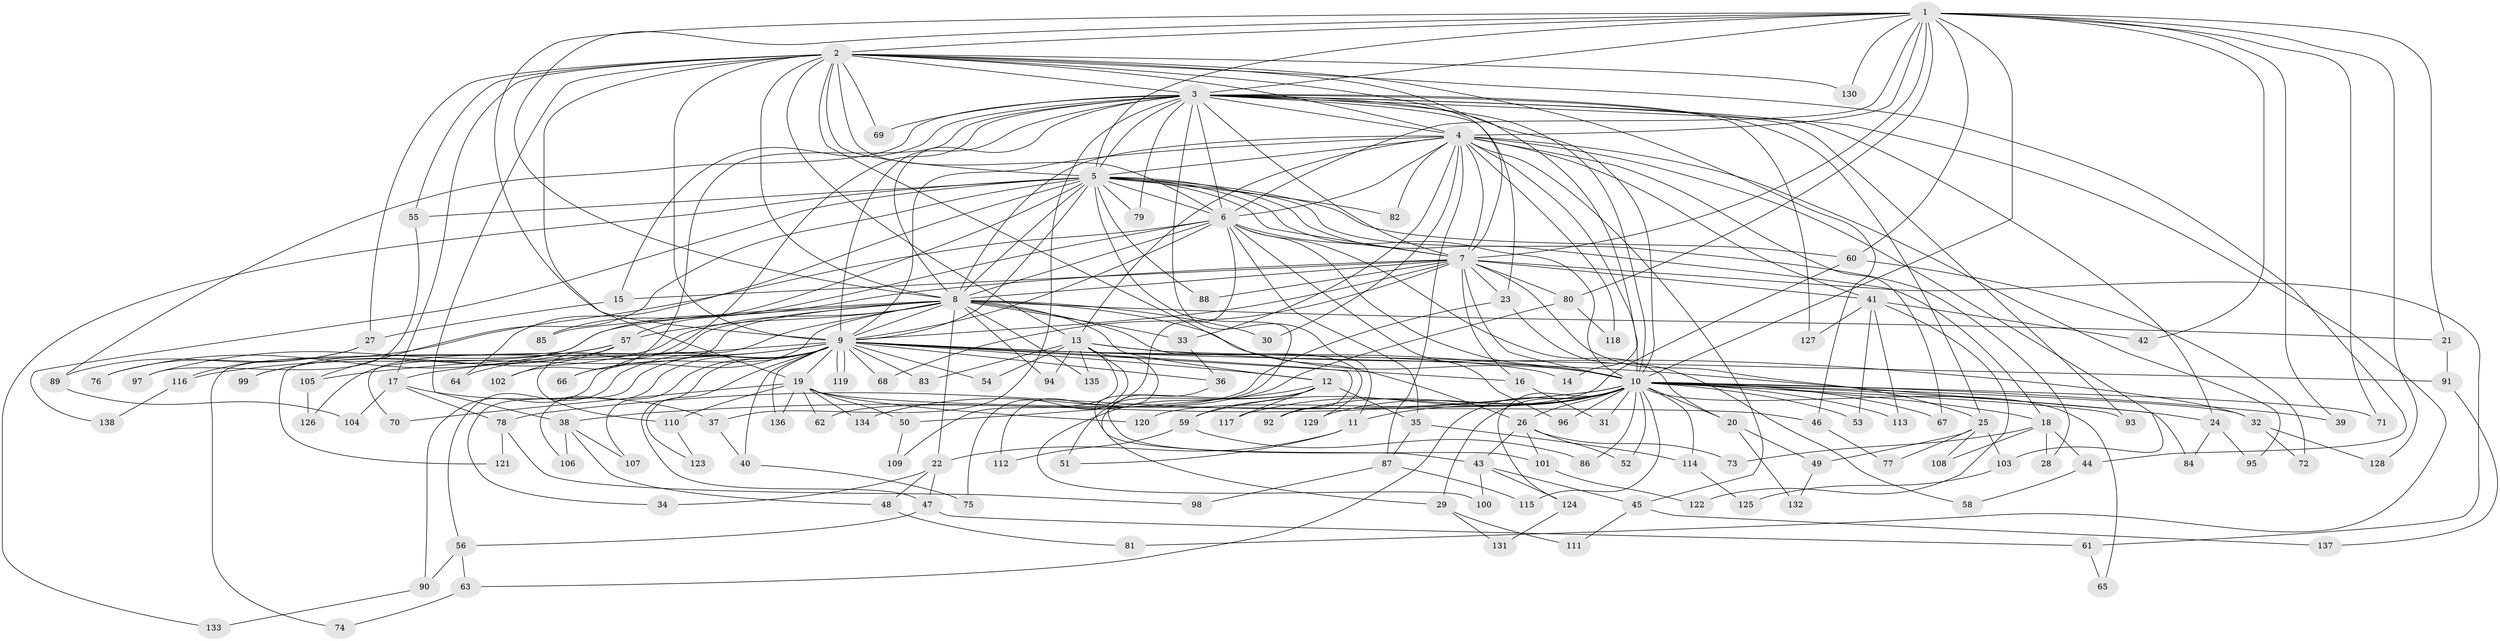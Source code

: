 // Generated by graph-tools (version 1.1) at 2025/13/03/09/25 04:13:52]
// undirected, 138 vertices, 301 edges
graph export_dot {
graph [start="1"]
  node [color=gray90,style=filled];
  1;
  2;
  3;
  4;
  5;
  6;
  7;
  8;
  9;
  10;
  11;
  12;
  13;
  14;
  15;
  16;
  17;
  18;
  19;
  20;
  21;
  22;
  23;
  24;
  25;
  26;
  27;
  28;
  29;
  30;
  31;
  32;
  33;
  34;
  35;
  36;
  37;
  38;
  39;
  40;
  41;
  42;
  43;
  44;
  45;
  46;
  47;
  48;
  49;
  50;
  51;
  52;
  53;
  54;
  55;
  56;
  57;
  58;
  59;
  60;
  61;
  62;
  63;
  64;
  65;
  66;
  67;
  68;
  69;
  70;
  71;
  72;
  73;
  74;
  75;
  76;
  77;
  78;
  79;
  80;
  81;
  82;
  83;
  84;
  85;
  86;
  87;
  88;
  89;
  90;
  91;
  92;
  93;
  94;
  95;
  96;
  97;
  98;
  99;
  100;
  101;
  102;
  103;
  104;
  105;
  106;
  107;
  108;
  109;
  110;
  111;
  112;
  113;
  114;
  115;
  116;
  117;
  118;
  119;
  120;
  121;
  122;
  123;
  124;
  125;
  126;
  127;
  128;
  129;
  130;
  131;
  132;
  133;
  134;
  135;
  136;
  137;
  138;
  1 -- 2;
  1 -- 3;
  1 -- 4;
  1 -- 5;
  1 -- 6;
  1 -- 7;
  1 -- 8;
  1 -- 9;
  1 -- 10;
  1 -- 21;
  1 -- 39;
  1 -- 42;
  1 -- 60;
  1 -- 71;
  1 -- 80;
  1 -- 128;
  1 -- 130;
  2 -- 3;
  2 -- 4;
  2 -- 5;
  2 -- 6;
  2 -- 7;
  2 -- 8;
  2 -- 9;
  2 -- 10;
  2 -- 13;
  2 -- 17;
  2 -- 19;
  2 -- 26;
  2 -- 27;
  2 -- 38;
  2 -- 44;
  2 -- 46;
  2 -- 55;
  2 -- 69;
  2 -- 130;
  3 -- 4;
  3 -- 5;
  3 -- 6;
  3 -- 7;
  3 -- 8;
  3 -- 9;
  3 -- 10;
  3 -- 11;
  3 -- 14;
  3 -- 15;
  3 -- 23;
  3 -- 24;
  3 -- 25;
  3 -- 37;
  3 -- 69;
  3 -- 79;
  3 -- 81;
  3 -- 89;
  3 -- 93;
  3 -- 102;
  3 -- 110;
  3 -- 127;
  4 -- 5;
  4 -- 6;
  4 -- 7;
  4 -- 8;
  4 -- 9;
  4 -- 10;
  4 -- 13;
  4 -- 30;
  4 -- 33;
  4 -- 41;
  4 -- 45;
  4 -- 67;
  4 -- 82;
  4 -- 87;
  4 -- 95;
  4 -- 103;
  4 -- 118;
  5 -- 6;
  5 -- 7;
  5 -- 8;
  5 -- 9;
  5 -- 10;
  5 -- 18;
  5 -- 28;
  5 -- 55;
  5 -- 60;
  5 -- 64;
  5 -- 79;
  5 -- 82;
  5 -- 85;
  5 -- 88;
  5 -- 100;
  5 -- 105;
  5 -- 133;
  5 -- 138;
  6 -- 7;
  6 -- 8;
  6 -- 9;
  6 -- 10;
  6 -- 20;
  6 -- 35;
  6 -- 57;
  6 -- 96;
  6 -- 112;
  6 -- 116;
  7 -- 8;
  7 -- 9;
  7 -- 10;
  7 -- 15;
  7 -- 16;
  7 -- 23;
  7 -- 25;
  7 -- 41;
  7 -- 61;
  7 -- 68;
  7 -- 74;
  7 -- 80;
  7 -- 88;
  8 -- 9;
  8 -- 10;
  8 -- 12;
  8 -- 21;
  8 -- 22;
  8 -- 30;
  8 -- 33;
  8 -- 57;
  8 -- 66;
  8 -- 70;
  8 -- 76;
  8 -- 85;
  8 -- 94;
  8 -- 99;
  8 -- 121;
  8 -- 126;
  8 -- 129;
  8 -- 135;
  9 -- 10;
  9 -- 12;
  9 -- 14;
  9 -- 16;
  9 -- 17;
  9 -- 19;
  9 -- 34;
  9 -- 36;
  9 -- 40;
  9 -- 47;
  9 -- 54;
  9 -- 56;
  9 -- 64;
  9 -- 66;
  9 -- 68;
  9 -- 83;
  9 -- 84;
  9 -- 90;
  9 -- 92;
  9 -- 105;
  9 -- 106;
  9 -- 107;
  9 -- 119;
  9 -- 119;
  9 -- 123;
  9 -- 136;
  10 -- 11;
  10 -- 18;
  10 -- 20;
  10 -- 24;
  10 -- 26;
  10 -- 29;
  10 -- 31;
  10 -- 32;
  10 -- 38;
  10 -- 39;
  10 -- 52;
  10 -- 53;
  10 -- 59;
  10 -- 63;
  10 -- 65;
  10 -- 67;
  10 -- 71;
  10 -- 78;
  10 -- 86;
  10 -- 92;
  10 -- 93;
  10 -- 96;
  10 -- 113;
  10 -- 114;
  10 -- 115;
  10 -- 117;
  10 -- 124;
  10 -- 129;
  11 -- 22;
  11 -- 51;
  12 -- 29;
  12 -- 35;
  12 -- 50;
  12 -- 59;
  12 -- 101;
  12 -- 117;
  13 -- 32;
  13 -- 51;
  13 -- 54;
  13 -- 75;
  13 -- 83;
  13 -- 91;
  13 -- 94;
  13 -- 109;
  13 -- 135;
  15 -- 27;
  16 -- 31;
  17 -- 37;
  17 -- 78;
  17 -- 104;
  18 -- 28;
  18 -- 44;
  18 -- 73;
  18 -- 108;
  19 -- 46;
  19 -- 50;
  19 -- 62;
  19 -- 70;
  19 -- 110;
  19 -- 120;
  19 -- 134;
  19 -- 136;
  20 -- 49;
  20 -- 132;
  21 -- 91;
  22 -- 34;
  22 -- 47;
  22 -- 48;
  23 -- 58;
  23 -- 62;
  24 -- 84;
  24 -- 95;
  25 -- 49;
  25 -- 77;
  25 -- 103;
  25 -- 108;
  26 -- 43;
  26 -- 52;
  26 -- 73;
  26 -- 101;
  27 -- 76;
  27 -- 89;
  29 -- 111;
  29 -- 131;
  32 -- 72;
  32 -- 128;
  33 -- 36;
  35 -- 87;
  35 -- 114;
  36 -- 43;
  37 -- 40;
  38 -- 48;
  38 -- 106;
  38 -- 107;
  40 -- 75;
  41 -- 42;
  41 -- 53;
  41 -- 113;
  41 -- 122;
  41 -- 127;
  43 -- 45;
  43 -- 100;
  43 -- 124;
  44 -- 58;
  45 -- 111;
  45 -- 137;
  46 -- 77;
  47 -- 56;
  47 -- 61;
  48 -- 81;
  49 -- 132;
  50 -- 109;
  55 -- 97;
  56 -- 63;
  56 -- 90;
  57 -- 97;
  57 -- 99;
  57 -- 102;
  57 -- 116;
  59 -- 86;
  59 -- 112;
  60 -- 72;
  60 -- 120;
  61 -- 65;
  63 -- 74;
  78 -- 98;
  78 -- 121;
  80 -- 118;
  80 -- 134;
  87 -- 98;
  87 -- 115;
  89 -- 104;
  90 -- 133;
  91 -- 137;
  101 -- 122;
  103 -- 125;
  105 -- 126;
  110 -- 123;
  114 -- 125;
  116 -- 138;
  124 -- 131;
}
